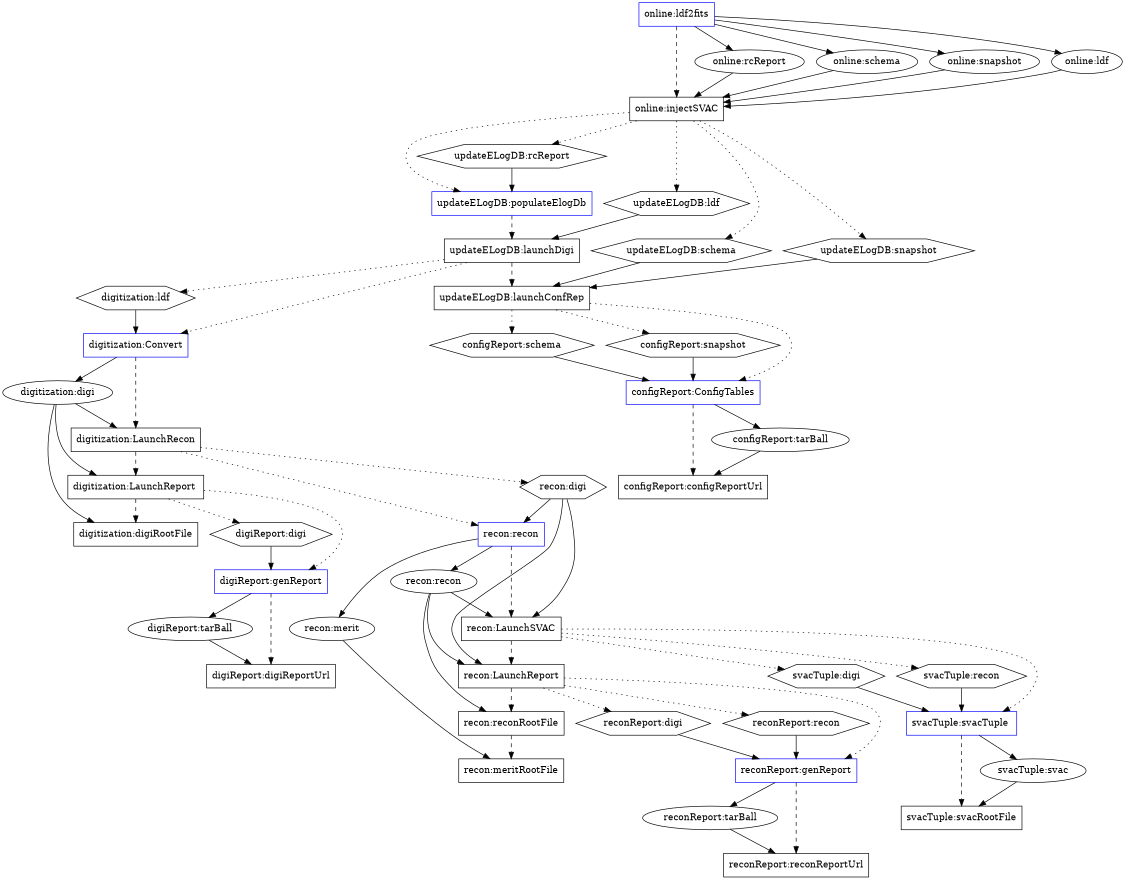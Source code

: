 digraph iAndTPipeline {

#rotate=90;
size="7.5,6.5";

#### task processes
node [shape=box];
####
## subsequent
##
online_injectSVAC_tp [label="online:injectSVAC"];
#
updateELogDB_launchDigi_tp [label="updateELogDB:launchDigi"];
updateELogDB_launchConfRep_tp [label="updateELogDB:launchConfRep"];
#
configReport_configReportUrl_tp [label="configReport:configReportUrl"];
#
digitization_LaunchRecon_tp [label="digitization:LaunchRecon"];
digitization_LaunchReport_tp [label="digitization:LaunchReport "];
digitization_digiRootFile_tp [label="digitization:digiRootFile"];
#
digiReport_digiReportUrl_tp [label="digiReport:digiReportUrl"];
#
recon_LaunchSVAC_tp [label="recon:LaunchSVAC"];
recon_LaunchReport_tp [label="recon:LaunchReport"];
recon_reconRootFile_tp [label="recon:reconRootFile"];
recon_meritRootFile_tp [label="recon:meritRootFile"];
#
reconReport_reconReportUrl_tp [label="reconReport:reconReportUrl"];
#
svacTuple_svacRootFile_tp [label="svacTuple:svacRootFile"];
#
## entry points
node [color=blue];
##
online_ldf2fits_tp [label="online:ldf2fits",color=blue];
updateELogDB_populateElogDb_tp [label="updateELogDB:populateElogDb",color=blue];
configReport_ConfigTables_tp [label="configReport:ConfigTables",color=blue];
digitization_Convert_tp [label="digitization:Convert",color=blue];
digiReport_genReport_tp [label="digiReport:genReport",color=blue];
recon_recon_tp [label="recon:recon",color=blue];
reconReport_genReport_tp [label="reconReport:genReport",color=blue];
svacTuple_svacTuple_tp [label="svacTuple:svacTuple ",color=blue];
##
node [color=black]
##


#### datasets
## real ones
node [shape=ellipse];
####
online_rcReport_ds [label="online:rcReport"];
online_schema_ds [label="online:schema"];
online_snapshot_ds [label="online:snapshot"];
online_ldf_ds [label="online:ldf"];
#
configReport_tarBall_ds [label="configReport:tarBall"];
#
digitization_digi_ds [label="digitization:digi"];
#
digiReport_tarBall_ds [label="digiReport:tarBall"];
#
recon_recon_ds [label="recon:recon"];
recon_merit_ds [label="recon:merit"];
#
reconReport_tarBall_ds [label="reconReport:tarBall"];
#
svacTuple_svac_ds [label="svacTuple:svac"];
#
## copies
node [shape=hexagon];
updateELogDB_rcReport_ds [label="updateELogDB:rcReport"];
updateELogDB_schema_ds [label="updateELogDB:schema"];
configReport_schema_ds [label="configReport:schema"];
updateELogDB_snapshot_ds [label="updateELogDB:snapshot"];
configReport_snapshot_ds [label="configReport:snapshot"];
updateELogDB_ldf_ds [label="updateELogDB:ldf"];
digitization_ldf_ds [label="digitization:ldf"];
#
recon_digi_ds [label="recon:digi"];
digiReport_digi_ds [label="digiReport:digi"];
svacTuple_digi_ds [label="svacTuple:digi"];
reconReport_digi_ds [label="reconReport:digi"];
#
svacTuple_recon_ds [label="svacTuple:recon"];
reconReport_recon_ds [label="reconReport:recon"];
#

#### TP -> DS links
## ones known to GINO
edge [weight=10];
####
online_ldf2fits_tp -> online_rcReport_ds;
online_ldf2fits_tp -> online_schema_ds;
online_ldf2fits_tp -> online_snapshot_ds;
online_ldf2fits_tp -> online_ldf_ds;
#
online_rcReport_ds -> online_injectSVAC_tp;
online_schema_ds -> online_injectSVAC_tp;
online_snapshot_ds -> online_injectSVAC_tp;
online_ldf_ds -> online_injectSVAC_tp;

updateELogDB_rcReport_ds -> updateELogDB_populateElogDb_tp;
#
updateELogDB_ldf_ds -> updateELogDB_launchDigi_tp;
#
updateELogDB_schema_ds -> updateELogDB_launchConfRep_tp;
updateELogDB_snapshot_ds -> updateELogDB_launchConfRep_tp;

configReport_schema_ds -> configReport_ConfigTables_tp;
configReport_snapshot_ds -> configReport_ConfigTables_tp;
configReport_ConfigTables_tp -> configReport_tarBall_ds;
#
configReport_tarBall_ds -> configReport_configReportUrl_tp;

digitization_ldf_ds -> digitization_Convert_tp;
digitization_Convert_tp -> digitization_digi_ds;
#
digitization_digi_ds -> digitization_LaunchRecon_tp;
#
digitization_digi_ds -> digitization_LaunchReport_tp;
#
digitization_digi_ds -> digitization_digiRootFile_tp;

digiReport_digi_ds -> digiReport_genReport_tp;
digiReport_genReport_tp -> digiReport_tarBall_ds;
#
digiReport_tarBall_ds -> digiReport_digiReportUrl_tp;

recon_digi_ds -> recon_recon_tp;
recon_recon_tp -> recon_recon_ds;
recon_recon_tp -> recon_merit_ds;
#
recon_recon_ds -> recon_LaunchSVAC_tp;
recon_digi_ds -> recon_LaunchSVAC_tp;
#
recon_recon_ds -> recon_LaunchReport_tp;
recon_digi_ds -> recon_LaunchReport_tp;
#
recon_recon_ds -> recon_reconRootFile_tp;
#
recon_merit_ds -> recon_meritRootFile_tp;

reconReport_digi_ds -> reconReport_genReport_tp;
reconReport_recon_ds -> reconReport_genReport_tp;
reconReport_genReport_tp -> reconReport_tarBall_ds;
#
reconReport_tarBall_ds -> reconReport_reconReportUrl_tp;

svacTuple_digi_ds -> svacTuple_svacTuple_tp;
svacTuple_recon_ds -> svacTuple_svacTuple_tp;
svacTuple_svacTuple_tp -> svacTuple_svac_ds;
#
svacTuple_svac_ds -> svacTuple_svacRootFile_tp;

## unknown to GINO
edge [weight=1,style=dotted];
##
#
online_injectSVAC_tp -> updateELogDB_rcReport_ds;
online_injectSVAC_tp -> updateELogDB_schema_ds;
online_injectSVAC_tp -> updateELogDB_snapshot_ds;
online_injectSVAC_tp -> updateELogDB_ldf_ds;
#
updateELogDB_launchDigi_tp -> digitization_ldf_ds;
updateELogDB_launchConfRep_tp -> configReport_schema_ds;
updateELogDB_launchConfRep_tp -> configReport_snapshot_ds;
#
digitization_LaunchRecon_tp -> recon_digi_ds;
digitization_LaunchReport_tp -> digiReport_digi_ds;
#
recon_LaunchSVAC_tp -> svacTuple_recon_ds;
recon_LaunchSVAC_tp -> svacTuple_digi_ds;
recon_LaunchReport_tp -> reconReport_recon_ds;
recon_LaunchReport_tp -> reconReport_digi_ds;


#### intratask links ####
edge [style=dashed,weight=100];
####
online_ldf2fits_tp -> online_injectSVAC_tp;
#
updateELogDB_populateElogDb_tp -> updateELogDB_launchDigi_tp;
updateELogDB_launchDigi_tp -> updateELogDB_launchConfRep_tp;
#
digitization_Convert_tp -> digitization_LaunchRecon_tp;
digitization_LaunchRecon_tp -> digitization_LaunchReport_tp;
digitization_LaunchReport_tp -> digitization_digiRootFile_tp;
#
configReport_ConfigTables_tp -> configReport_configReportUrl_tp;
#
recon_recon_tp -> recon_LaunchSVAC_tp;
recon_LaunchSVAC_tp -> recon_LaunchReport_tp;
recon_LaunchReport_tp -> recon_reconRootFile_tp;
recon_reconRootFile_tp -> recon_meritRootFile_tp;
#
digiReport_genReport_tp -> digiReport_digiReportUrl_tp;
#
svacTuple_svacTuple_tp -> svacTuple_svacRootFile_tp;
#
reconReport_genReport_tp -> reconReport_reconReportUrl_tp;


##### intertask links #####
edge [style=dotted,weight=1];
####
online_injectSVAC_tp -> updateELogDB_populateElogDb_tp;
#
updateELogDB_launchDigi_tp -> digitization_Convert_tp;
updateELogDB_launchConfRep_tp -> configReport_ConfigTables_tp;
#
digitization_LaunchRecon_tp -> recon_recon_tp;
digitization_LaunchReport_tp -> digiReport_genReport_tp;
#
recon_LaunchSVAC_tp -> svacTuple_svacTuple_tp;
recon_LaunchReport_tp -> reconReport_genReport_tp;

}